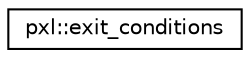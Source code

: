 digraph "Graphical Class Hierarchy"
{
 // LATEX_PDF_SIZE
  edge [fontname="Helvetica",fontsize="10",labelfontname="Helvetica",labelfontsize="10"];
  node [fontname="Helvetica",fontsize="10",shape=record];
  rankdir="LR";
  Node0 [label="pxl::exit_conditions",height=0.2,width=0.4,color="black", fillcolor="white", style="filled",URL="$classpxl_1_1exit__conditions.html",tooltip=" "];
}
